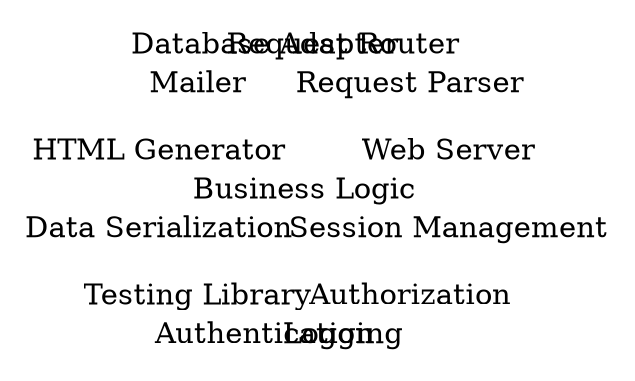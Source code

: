 digraph Components {
  graph [layout=twopi, overlap="true"];
  node  [shape=plaintext, style="", fillcolor=""];
  edge  [style=invis];

  "Web Server"         -> logic;
  "Request Parser"     -> logic;
  "Request Router"     -> logic;
  "Database Adapter"   -> logic;
  "Mailer"             -> logic;
  "HTML Generator"     -> logic;
  "Data Serialization" -> logic;
  "Testing Library"    -> logic;
  "Authentication"     -> logic;
  "Logging"            -> logic;
  "Authorization"      -> logic;
  "Session Management" -> logic;
  
  logic [label="Business Logic",
         fillcolor=lightpink];

}
